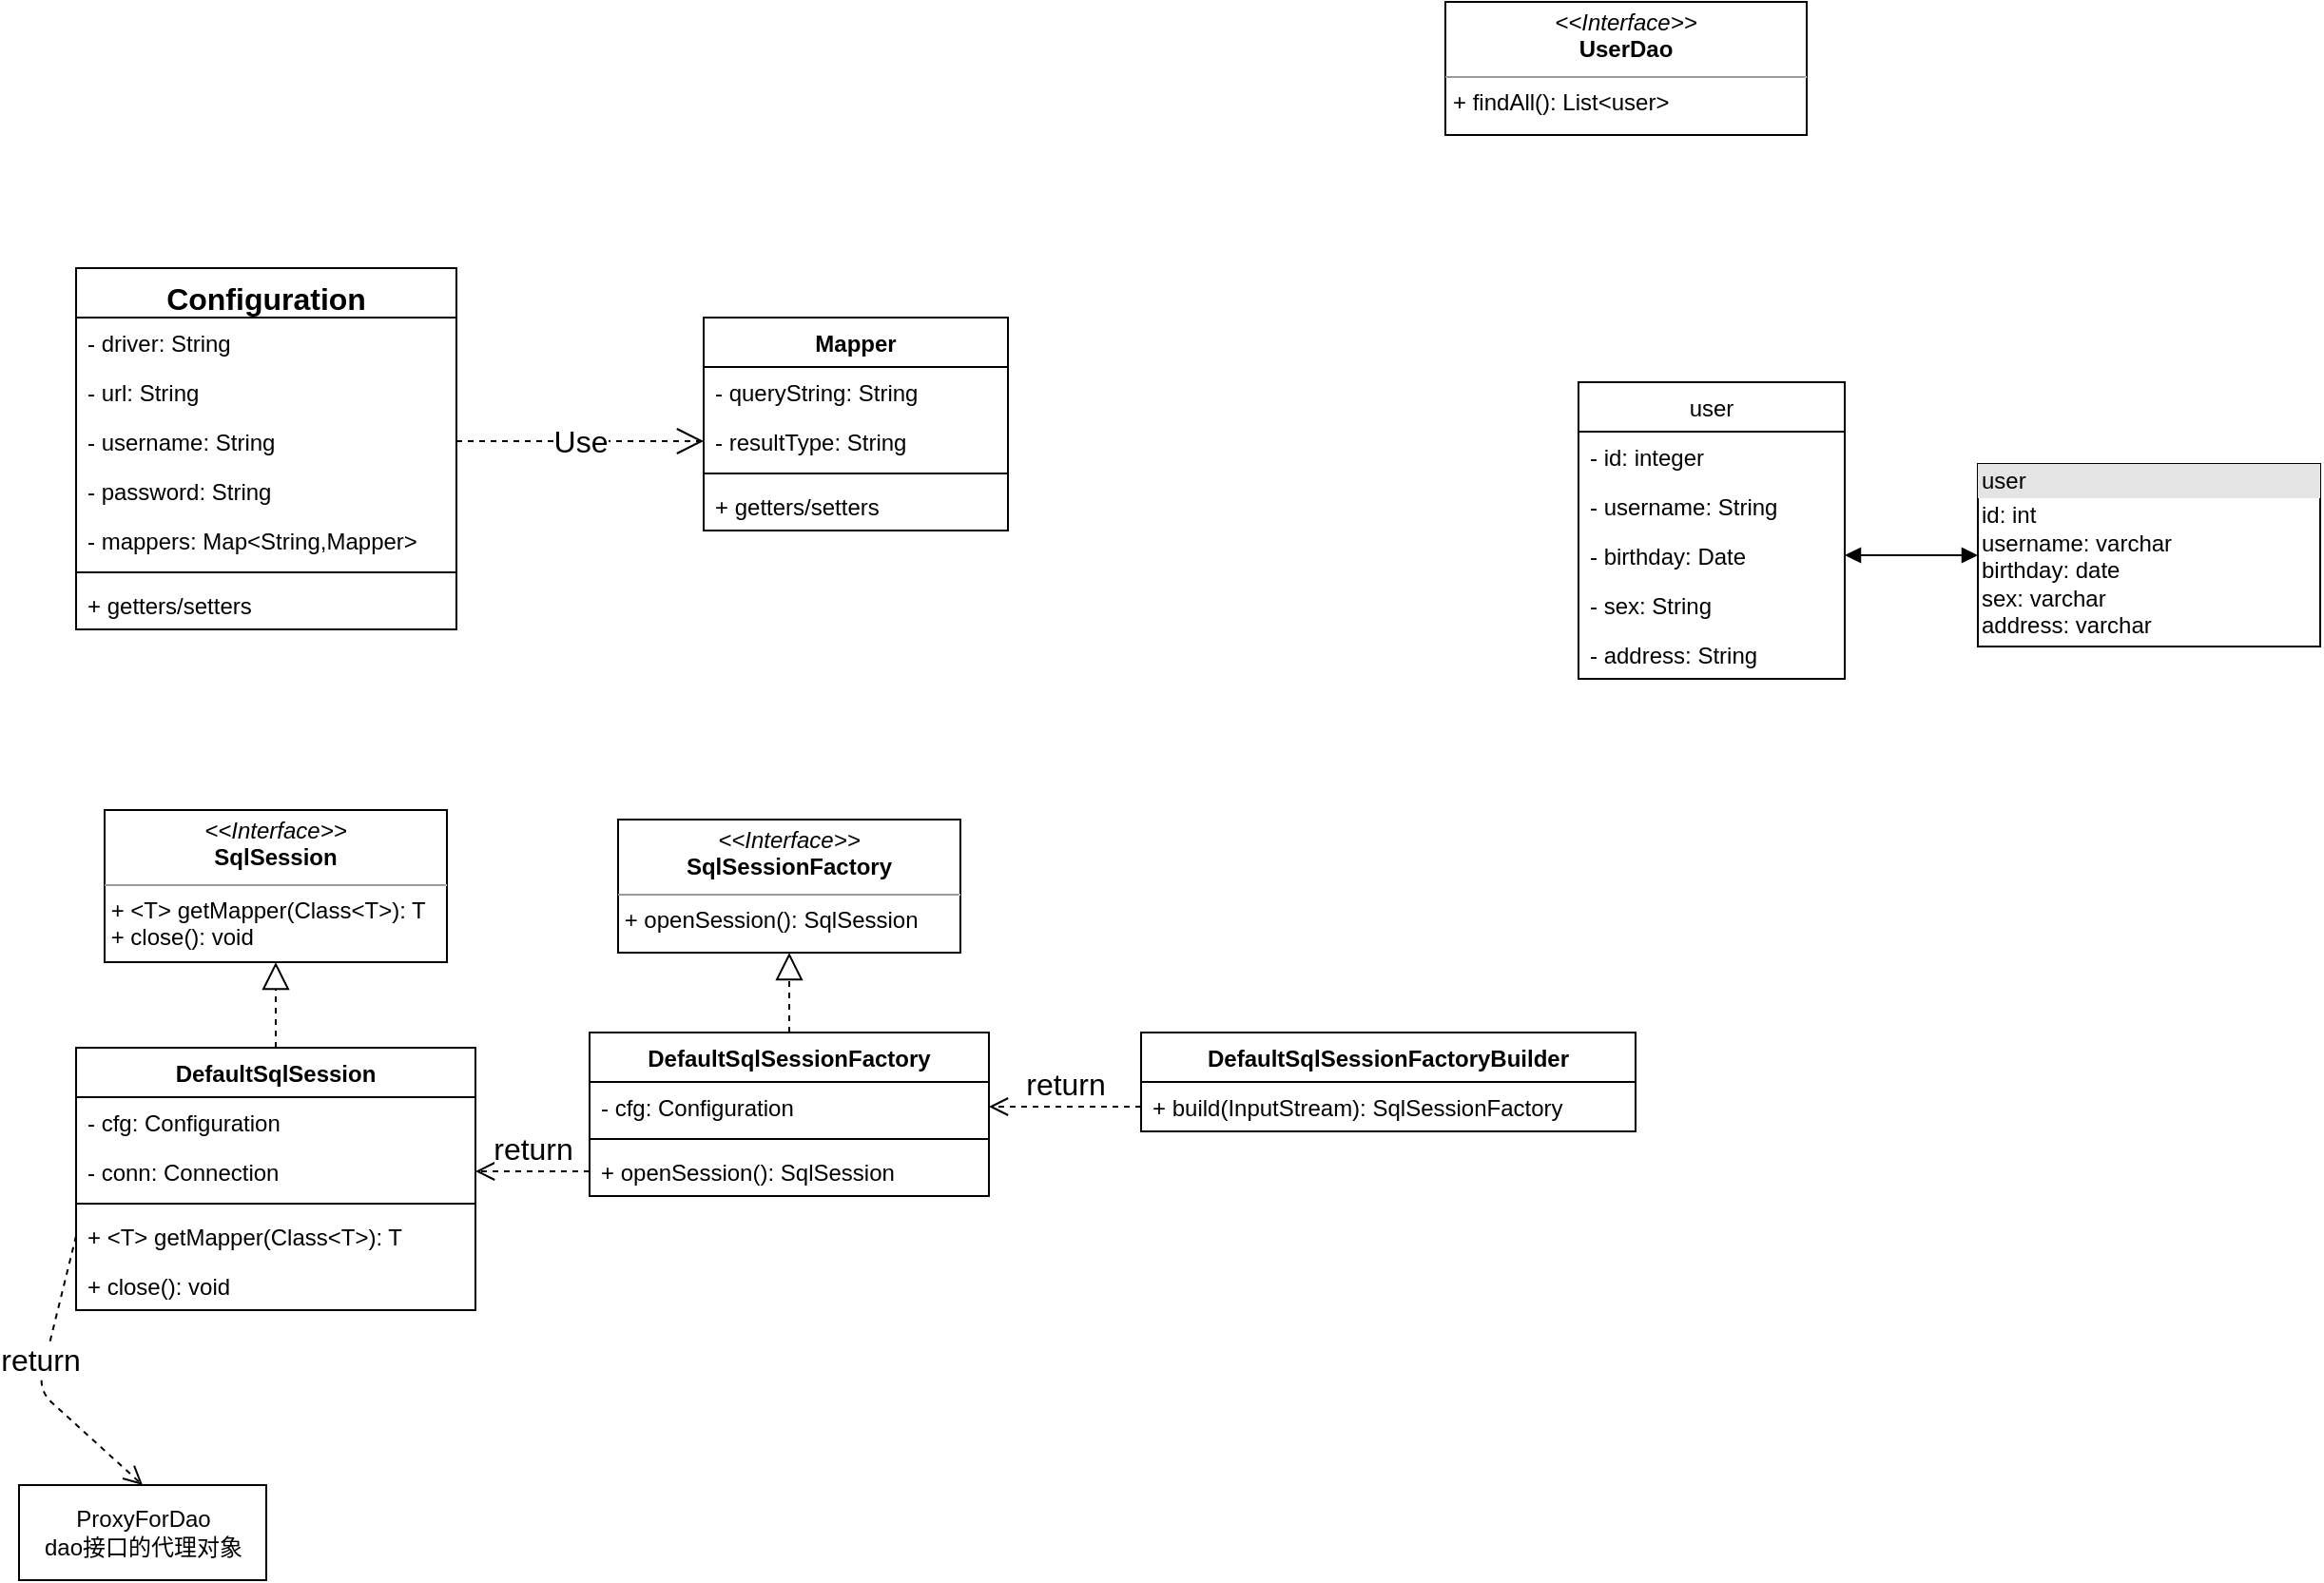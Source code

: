 <mxfile version="12.6.5" type="device"><diagram name="Page-1" id="9f46799a-70d6-7492-0946-bef42562c5a5"><mxGraphModel dx="740" dy="480" grid="1" gridSize="10" guides="1" tooltips="1" connect="1" arrows="1" fold="1" page="1" pageScale="1" pageWidth="1390" pageHeight="980" background="#ffffff" math="0" shadow="0"><root><mxCell id="0"/><mxCell id="1" parent="0"/><mxCell id="4ibecpYtbdyCECvs_8Fl-6" value="Configuration" style="swimlane;fontStyle=1;align=center;verticalAlign=top;childLayout=stackLayout;horizontal=1;startSize=26;horizontalStack=0;resizeParent=1;resizeParentMax=0;resizeLast=0;collapsible=1;marginBottom=0;fontSize=16;" vertex="1" parent="1"><mxGeometry x="80" y="180" width="200" height="190" as="geometry"><mxRectangle x="300" y="260" width="140" height="26" as="alternateBounds"/></mxGeometry></mxCell><mxCell id="4ibecpYtbdyCECvs_8Fl-7" value="- driver: String" style="text;strokeColor=none;fillColor=none;align=left;verticalAlign=top;spacingLeft=4;spacingRight=4;overflow=hidden;rotatable=0;points=[[0,0.5],[1,0.5]];portConstraint=eastwest;" vertex="1" parent="4ibecpYtbdyCECvs_8Fl-6"><mxGeometry y="26" width="200" height="26" as="geometry"/></mxCell><mxCell id="4ibecpYtbdyCECvs_8Fl-13" value="- url: String" style="text;strokeColor=none;fillColor=none;align=left;verticalAlign=top;spacingLeft=4;spacingRight=4;overflow=hidden;rotatable=0;points=[[0,0.5],[1,0.5]];portConstraint=eastwest;" vertex="1" parent="4ibecpYtbdyCECvs_8Fl-6"><mxGeometry y="52" width="200" height="26" as="geometry"/></mxCell><mxCell id="4ibecpYtbdyCECvs_8Fl-14" value="- username: String" style="text;strokeColor=none;fillColor=none;align=left;verticalAlign=top;spacingLeft=4;spacingRight=4;overflow=hidden;rotatable=0;points=[[0,0.5],[1,0.5]];portConstraint=eastwest;" vertex="1" parent="4ibecpYtbdyCECvs_8Fl-6"><mxGeometry y="78" width="200" height="26" as="geometry"/></mxCell><mxCell id="4ibecpYtbdyCECvs_8Fl-15" value="- password: String" style="text;strokeColor=none;fillColor=none;align=left;verticalAlign=top;spacingLeft=4;spacingRight=4;overflow=hidden;rotatable=0;points=[[0,0.5],[1,0.5]];portConstraint=eastwest;" vertex="1" parent="4ibecpYtbdyCECvs_8Fl-6"><mxGeometry y="104" width="200" height="26" as="geometry"/></mxCell><mxCell id="4ibecpYtbdyCECvs_8Fl-16" value="- mappers: Map&lt;String,Mapper&gt;" style="text;strokeColor=none;fillColor=none;align=left;verticalAlign=top;spacingLeft=4;spacingRight=4;overflow=hidden;rotatable=0;points=[[0,0.5],[1,0.5]];portConstraint=eastwest;" vertex="1" parent="4ibecpYtbdyCECvs_8Fl-6"><mxGeometry y="130" width="200" height="26" as="geometry"/></mxCell><mxCell id="4ibecpYtbdyCECvs_8Fl-8" value="" style="line;strokeWidth=1;fillColor=none;align=left;verticalAlign=middle;spacingTop=-1;spacingLeft=3;spacingRight=3;rotatable=0;labelPosition=right;points=[];portConstraint=eastwest;" vertex="1" parent="4ibecpYtbdyCECvs_8Fl-6"><mxGeometry y="156" width="200" height="8" as="geometry"/></mxCell><mxCell id="4ibecpYtbdyCECvs_8Fl-9" value="+ getters/setters" style="text;strokeColor=none;fillColor=none;align=left;verticalAlign=top;spacingLeft=4;spacingRight=4;overflow=hidden;rotatable=0;points=[[0,0.5],[1,0.5]];portConstraint=eastwest;" vertex="1" parent="4ibecpYtbdyCECvs_8Fl-6"><mxGeometry y="164" width="200" height="26" as="geometry"/></mxCell><mxCell id="4ibecpYtbdyCECvs_8Fl-17" value="Mapper" style="swimlane;fontStyle=1;align=center;verticalAlign=top;childLayout=stackLayout;horizontal=1;startSize=26;horizontalStack=0;resizeParent=1;resizeParentMax=0;resizeLast=0;collapsible=1;marginBottom=0;" vertex="1" parent="1"><mxGeometry x="410" y="206" width="160" height="112" as="geometry"><mxRectangle x="330" y="40" width="80" height="26" as="alternateBounds"/></mxGeometry></mxCell><mxCell id="4ibecpYtbdyCECvs_8Fl-18" value="- queryString: String" style="text;strokeColor=none;fillColor=none;align=left;verticalAlign=top;spacingLeft=4;spacingRight=4;overflow=hidden;rotatable=0;points=[[0,0.5],[1,0.5]];portConstraint=eastwest;" vertex="1" parent="4ibecpYtbdyCECvs_8Fl-17"><mxGeometry y="26" width="160" height="26" as="geometry"/></mxCell><mxCell id="4ibecpYtbdyCECvs_8Fl-21" value="- resultType: String" style="text;strokeColor=none;fillColor=none;align=left;verticalAlign=top;spacingLeft=4;spacingRight=4;overflow=hidden;rotatable=0;points=[[0,0.5],[1,0.5]];portConstraint=eastwest;" vertex="1" parent="4ibecpYtbdyCECvs_8Fl-17"><mxGeometry y="52" width="160" height="26" as="geometry"/></mxCell><mxCell id="4ibecpYtbdyCECvs_8Fl-19" value="" style="line;strokeWidth=1;fillColor=none;align=left;verticalAlign=middle;spacingTop=-1;spacingLeft=3;spacingRight=3;rotatable=0;labelPosition=right;points=[];portConstraint=eastwest;" vertex="1" parent="4ibecpYtbdyCECvs_8Fl-17"><mxGeometry y="78" width="160" height="8" as="geometry"/></mxCell><mxCell id="4ibecpYtbdyCECvs_8Fl-22" value="+ getters/setters" style="text;strokeColor=none;fillColor=none;align=left;verticalAlign=top;spacingLeft=4;spacingRight=4;overflow=hidden;rotatable=0;points=[[0,0.5],[1,0.5]];portConstraint=eastwest;" vertex="1" parent="4ibecpYtbdyCECvs_8Fl-17"><mxGeometry y="86" width="160" height="26" as="geometry"/></mxCell><mxCell id="4ibecpYtbdyCECvs_8Fl-26" value="Use" style="endArrow=open;endSize=12;dashed=1;html=1;fontSize=16;entryX=0;entryY=0.5;entryDx=0;entryDy=0;exitX=1;exitY=0.5;exitDx=0;exitDy=0;" edge="1" parent="1" source="4ibecpYtbdyCECvs_8Fl-14" target="4ibecpYtbdyCECvs_8Fl-21"><mxGeometry width="160" relative="1" as="geometry"><mxPoint x="280" y="270" as="sourcePoint"/><mxPoint x="410" y="270" as="targetPoint"/></mxGeometry></mxCell><mxCell id="4ibecpYtbdyCECvs_8Fl-27" value="&lt;div style=&quot;box-sizing: border-box ; width: 100% ; background: #e4e4e4 ; padding: 2px&quot;&gt;user&lt;/div&gt;&lt;table style=&quot;width: 100% ; font-size: 1em&quot; cellpadding=&quot;2&quot; cellspacing=&quot;0&quot;&gt;&lt;tbody&gt;&lt;tr&gt;&lt;td&gt;id: int&amp;nbsp; &amp;nbsp; &amp;nbsp; &amp;nbsp; &amp;nbsp; &amp;nbsp;&amp;nbsp;&lt;br&gt;username: varchar&lt;br&gt;birthday: date&lt;br&gt;sex: varchar&lt;br&gt;address: varchar&lt;/td&gt;&lt;td&gt;&lt;br&gt;&lt;/td&gt;&lt;/tr&gt;&lt;tr&gt;&lt;td&gt;&lt;br&gt;&lt;/td&gt;&lt;td&gt;&lt;br&gt;&lt;/td&gt;&lt;/tr&gt;&lt;tr&gt;&lt;td&gt;&lt;/td&gt;&lt;td&gt;&lt;br&gt;&lt;/td&gt;&lt;/tr&gt;&lt;/tbody&gt;&lt;/table&gt;" style="verticalAlign=top;align=left;overflow=fill;html=1;fillColor=none;gradientColor=none;" vertex="1" parent="1"><mxGeometry x="1080" y="283" width="180" height="96" as="geometry"/></mxCell><mxCell id="4ibecpYtbdyCECvs_8Fl-28" value="user" style="swimlane;fontStyle=0;childLayout=stackLayout;horizontal=1;startSize=26;fillColor=none;horizontalStack=0;resizeParent=1;resizeParentMax=0;resizeLast=0;collapsible=1;marginBottom=0;" vertex="1" parent="1"><mxGeometry x="870" y="240" width="140" height="156" as="geometry"/></mxCell><mxCell id="4ibecpYtbdyCECvs_8Fl-29" value="- id: integer" style="text;strokeColor=none;fillColor=none;align=left;verticalAlign=top;spacingLeft=4;spacingRight=4;overflow=hidden;rotatable=0;points=[[0,0.5],[1,0.5]];portConstraint=eastwest;" vertex="1" parent="4ibecpYtbdyCECvs_8Fl-28"><mxGeometry y="26" width="140" height="26" as="geometry"/></mxCell><mxCell id="4ibecpYtbdyCECvs_8Fl-30" value="- username: String" style="text;strokeColor=none;fillColor=none;align=left;verticalAlign=top;spacingLeft=4;spacingRight=4;overflow=hidden;rotatable=0;points=[[0,0.5],[1,0.5]];portConstraint=eastwest;" vertex="1" parent="4ibecpYtbdyCECvs_8Fl-28"><mxGeometry y="52" width="140" height="26" as="geometry"/></mxCell><mxCell id="4ibecpYtbdyCECvs_8Fl-31" value="- birthday: Date" style="text;strokeColor=none;fillColor=none;align=left;verticalAlign=top;spacingLeft=4;spacingRight=4;overflow=hidden;rotatable=0;points=[[0,0.5],[1,0.5]];portConstraint=eastwest;" vertex="1" parent="4ibecpYtbdyCECvs_8Fl-28"><mxGeometry y="78" width="140" height="26" as="geometry"/></mxCell><mxCell id="4ibecpYtbdyCECvs_8Fl-32" value="- sex: String" style="text;strokeColor=none;fillColor=none;align=left;verticalAlign=top;spacingLeft=4;spacingRight=4;overflow=hidden;rotatable=0;points=[[0,0.5],[1,0.5]];portConstraint=eastwest;" vertex="1" parent="4ibecpYtbdyCECvs_8Fl-28"><mxGeometry y="104" width="140" height="26" as="geometry"/></mxCell><mxCell id="4ibecpYtbdyCECvs_8Fl-33" value="- address: String" style="text;strokeColor=none;fillColor=none;align=left;verticalAlign=top;spacingLeft=4;spacingRight=4;overflow=hidden;rotatable=0;points=[[0,0.5],[1,0.5]];portConstraint=eastwest;" vertex="1" parent="4ibecpYtbdyCECvs_8Fl-28"><mxGeometry y="130" width="140" height="26" as="geometry"/></mxCell><mxCell id="4ibecpYtbdyCECvs_8Fl-36" value="DefaultSqlSession" style="swimlane;fontStyle=1;align=center;verticalAlign=top;childLayout=stackLayout;horizontal=1;startSize=26;horizontalStack=0;resizeParent=1;resizeParentMax=0;resizeLast=0;collapsible=1;marginBottom=0;fillColor=none;gradientColor=none;" vertex="1" parent="1"><mxGeometry x="80" y="590" width="210" height="138" as="geometry"/></mxCell><mxCell id="4ibecpYtbdyCECvs_8Fl-37" value="- cfg: Configuration" style="text;strokeColor=none;fillColor=none;align=left;verticalAlign=top;spacingLeft=4;spacingRight=4;overflow=hidden;rotatable=0;points=[[0,0.5],[1,0.5]];portConstraint=eastwest;" vertex="1" parent="4ibecpYtbdyCECvs_8Fl-36"><mxGeometry y="26" width="210" height="26" as="geometry"/></mxCell><mxCell id="4ibecpYtbdyCECvs_8Fl-40" value="- conn: Connection" style="text;strokeColor=none;fillColor=none;align=left;verticalAlign=top;spacingLeft=4;spacingRight=4;overflow=hidden;rotatable=0;points=[[0,0.5],[1,0.5]];portConstraint=eastwest;" vertex="1" parent="4ibecpYtbdyCECvs_8Fl-36"><mxGeometry y="52" width="210" height="26" as="geometry"/></mxCell><mxCell id="4ibecpYtbdyCECvs_8Fl-38" value="" style="line;strokeWidth=1;fillColor=none;align=left;verticalAlign=middle;spacingTop=-1;spacingLeft=3;spacingRight=3;rotatable=0;labelPosition=right;points=[];portConstraint=eastwest;" vertex="1" parent="4ibecpYtbdyCECvs_8Fl-36"><mxGeometry y="78" width="210" height="8" as="geometry"/></mxCell><mxCell id="4ibecpYtbdyCECvs_8Fl-39" value="+ &lt;T&gt; getMapper(Class&lt;T&gt;): T" style="text;strokeColor=none;fillColor=none;align=left;verticalAlign=top;spacingLeft=4;spacingRight=4;overflow=hidden;rotatable=0;points=[[0,0.5],[1,0.5]];portConstraint=eastwest;" vertex="1" parent="4ibecpYtbdyCECvs_8Fl-36"><mxGeometry y="86" width="210" height="26" as="geometry"/></mxCell><mxCell id="4ibecpYtbdyCECvs_8Fl-41" value="+ close(): void" style="text;strokeColor=none;fillColor=none;align=left;verticalAlign=top;spacingLeft=4;spacingRight=4;overflow=hidden;rotatable=0;points=[[0,0.5],[1,0.5]];portConstraint=eastwest;" vertex="1" parent="4ibecpYtbdyCECvs_8Fl-36"><mxGeometry y="112" width="210" height="26" as="geometry"/></mxCell><mxCell id="4ibecpYtbdyCECvs_8Fl-42" value="" style="endArrow=block;dashed=1;endFill=0;endSize=12;html=1;fontSize=16;exitX=0.5;exitY=0;exitDx=0;exitDy=0;entryX=0.5;entryY=1;entryDx=0;entryDy=0;" edge="1" parent="1" source="4ibecpYtbdyCECvs_8Fl-36" target="4ibecpYtbdyCECvs_8Fl-58"><mxGeometry width="160" relative="1" as="geometry"><mxPoint x="80" y="750" as="sourcePoint"/><mxPoint x="185" y="530" as="targetPoint"/></mxGeometry></mxCell><mxCell id="4ibecpYtbdyCECvs_8Fl-43" value="DefaultSqlSessionFactory" style="swimlane;fontStyle=1;align=center;verticalAlign=top;childLayout=stackLayout;horizontal=1;startSize=26;horizontalStack=0;resizeParent=1;resizeParentMax=0;resizeLast=0;collapsible=1;marginBottom=0;fillColor=none;gradientColor=none;" vertex="1" parent="1"><mxGeometry x="350" y="582" width="210" height="86" as="geometry"/></mxCell><mxCell id="4ibecpYtbdyCECvs_8Fl-44" value="- cfg: Configuration" style="text;strokeColor=none;fillColor=none;align=left;verticalAlign=top;spacingLeft=4;spacingRight=4;overflow=hidden;rotatable=0;points=[[0,0.5],[1,0.5]];portConstraint=eastwest;" vertex="1" parent="4ibecpYtbdyCECvs_8Fl-43"><mxGeometry y="26" width="210" height="26" as="geometry"/></mxCell><mxCell id="4ibecpYtbdyCECvs_8Fl-46" value="" style="line;strokeWidth=1;fillColor=none;align=left;verticalAlign=middle;spacingTop=-1;spacingLeft=3;spacingRight=3;rotatable=0;labelPosition=right;points=[];portConstraint=eastwest;" vertex="1" parent="4ibecpYtbdyCECvs_8Fl-43"><mxGeometry y="52" width="210" height="8" as="geometry"/></mxCell><mxCell id="4ibecpYtbdyCECvs_8Fl-47" value="+ openSession(): SqlSession" style="text;strokeColor=none;fillColor=none;align=left;verticalAlign=top;spacingLeft=4;spacingRight=4;overflow=hidden;rotatable=0;points=[[0,0.5],[1,0.5]];portConstraint=eastwest;" vertex="1" parent="4ibecpYtbdyCECvs_8Fl-43"><mxGeometry y="60" width="210" height="26" as="geometry"/></mxCell><mxCell id="4ibecpYtbdyCECvs_8Fl-49" value="" style="endArrow=block;dashed=1;endFill=0;endSize=12;html=1;fontSize=16;entryX=0.5;entryY=1;entryDx=0;entryDy=0;exitX=0.5;exitY=0;exitDx=0;exitDy=0;" edge="1" parent="1" source="4ibecpYtbdyCECvs_8Fl-43" target="4ibecpYtbdyCECvs_8Fl-61"><mxGeometry width="160" relative="1" as="geometry"><mxPoint x="450" y="590" as="sourcePoint"/><mxPoint x="455" y="530" as="targetPoint"/></mxGeometry></mxCell><mxCell id="4ibecpYtbdyCECvs_8Fl-51" value="DefaultSqlSessionFactoryBuilder" style="swimlane;fontStyle=1;align=center;verticalAlign=top;childLayout=stackLayout;horizontal=1;startSize=26;horizontalStack=0;resizeParent=1;resizeParentMax=0;resizeLast=0;collapsible=1;marginBottom=0;fillColor=none;gradientColor=none;" vertex="1" parent="1"><mxGeometry x="640" y="582" width="260" height="52" as="geometry"/></mxCell><mxCell id="4ibecpYtbdyCECvs_8Fl-54" value="+ build(InputStream): SqlSessionFactory" style="text;strokeColor=none;fillColor=none;align=left;verticalAlign=top;spacingLeft=4;spacingRight=4;overflow=hidden;rotatable=0;points=[[0,0.5],[1,0.5]];portConstraint=eastwest;" vertex="1" parent="4ibecpYtbdyCECvs_8Fl-51"><mxGeometry y="26" width="260" height="26" as="geometry"/></mxCell><mxCell id="4ibecpYtbdyCECvs_8Fl-58" value="&lt;p style=&quot;margin: 0px ; margin-top: 4px ; text-align: center&quot;&gt;&lt;i&gt;&amp;lt;&amp;lt;Interface&amp;gt;&amp;gt;&lt;/i&gt;&lt;br&gt;&lt;b&gt;SqlSession&lt;/b&gt;&lt;br&gt;&lt;/p&gt;&lt;hr size=&quot;1&quot;&gt;&lt;p style=&quot;margin: 0px ; margin-left: 4px&quot;&gt;&lt;/p&gt;&amp;nbsp;+ &amp;lt;T&amp;gt; getMapper(Class&amp;lt;T&amp;gt;): T&lt;br&gt;&lt;span&gt;&amp;nbsp;+ close(): void&lt;/span&gt;" style="verticalAlign=top;align=left;overflow=fill;fontSize=12;fontFamily=Helvetica;html=1;fillColor=none;gradientColor=none;" vertex="1" parent="1"><mxGeometry x="95" y="465" width="180" height="80" as="geometry"/></mxCell><mxCell id="4ibecpYtbdyCECvs_8Fl-61" value="&lt;p style=&quot;margin: 0px ; margin-top: 4px ; text-align: center&quot;&gt;&lt;i&gt;&amp;lt;&amp;lt;Interface&amp;gt;&amp;gt;&lt;/i&gt;&lt;br&gt;&lt;b&gt;SqlSessionFactory&lt;/b&gt;&lt;br&gt;&lt;/p&gt;&lt;hr size=&quot;1&quot;&gt;&lt;p style=&quot;margin: 0px ; margin-left: 4px&quot;&gt;&lt;/p&gt;&amp;nbsp;+ openSession(): SqlSession" style="verticalAlign=top;align=left;overflow=fill;fontSize=12;fontFamily=Helvetica;html=1;fillColor=none;gradientColor=none;" vertex="1" parent="1"><mxGeometry x="365" y="470" width="180" height="70" as="geometry"/></mxCell><mxCell id="4ibecpYtbdyCECvs_8Fl-62" value="return" style="html=1;verticalAlign=bottom;endArrow=open;dashed=1;endSize=8;fontSize=16;exitX=0;exitY=0.5;exitDx=0;exitDy=0;entryX=1;entryY=0.5;entryDx=0;entryDy=0;" edge="1" parent="1" source="4ibecpYtbdyCECvs_8Fl-54" target="4ibecpYtbdyCECvs_8Fl-44"><mxGeometry relative="1" as="geometry"><mxPoint x="650" y="690" as="sourcePoint"/><mxPoint x="570" y="690" as="targetPoint"/></mxGeometry></mxCell><mxCell id="4ibecpYtbdyCECvs_8Fl-63" value="return" style="html=1;verticalAlign=bottom;endArrow=open;dashed=1;endSize=8;fontSize=16;exitX=0;exitY=0.5;exitDx=0;exitDy=0;entryX=1;entryY=0.5;entryDx=0;entryDy=0;" edge="1" parent="1" source="4ibecpYtbdyCECvs_8Fl-47" target="4ibecpYtbdyCECvs_8Fl-40"><mxGeometry relative="1" as="geometry"><mxPoint x="380.0" y="700" as="sourcePoint"/><mxPoint x="300" y="700" as="targetPoint"/></mxGeometry></mxCell><mxCell id="4ibecpYtbdyCECvs_8Fl-64" value="ProxyForDao&lt;br&gt;dao接口的代理对象" style="html=1;fillColor=none;gradientColor=none;" vertex="1" parent="1"><mxGeometry x="50" y="820" width="130" height="50" as="geometry"/></mxCell><mxCell id="4ibecpYtbdyCECvs_8Fl-65" value="return" style="html=1;verticalAlign=bottom;endArrow=open;dashed=1;endSize=8;fontSize=16;entryX=0.5;entryY=0;entryDx=0;entryDy=0;exitX=0;exitY=0.5;exitDx=0;exitDy=0;" edge="1" parent="1" source="4ibecpYtbdyCECvs_8Fl-39" target="4ibecpYtbdyCECvs_8Fl-64"><mxGeometry relative="1" as="geometry"><mxPoint x="360" y="665.0" as="sourcePoint"/><mxPoint x="300" y="665.0" as="targetPoint"/><Array as="points"><mxPoint x="60" y="770"/></Array></mxGeometry></mxCell><mxCell id="4ibecpYtbdyCECvs_8Fl-67" value="" style="endArrow=block;startArrow=block;endFill=1;startFill=1;html=1;fontSize=16;exitX=1;exitY=0.5;exitDx=0;exitDy=0;entryX=0;entryY=0.5;entryDx=0;entryDy=0;" edge="1" parent="1" source="4ibecpYtbdyCECvs_8Fl-31" target="4ibecpYtbdyCECvs_8Fl-27"><mxGeometry width="160" relative="1" as="geometry"><mxPoint x="890" y="464" as="sourcePoint"/><mxPoint x="1050" y="464" as="targetPoint"/></mxGeometry></mxCell><mxCell id="4ibecpYtbdyCECvs_8Fl-68" value="&lt;p style=&quot;margin: 0px ; margin-top: 4px ; text-align: center&quot;&gt;&lt;i&gt;&amp;lt;&amp;lt;Interface&amp;gt;&amp;gt;&lt;/i&gt;&lt;br&gt;&lt;b&gt;UserDao&lt;/b&gt;&lt;/p&gt;&lt;hr size=&quot;1&quot;&gt;&lt;p style=&quot;margin: 0px ; margin-left: 4px&quot;&gt;&lt;/p&gt;&lt;p style=&quot;margin: 0px ; margin-left: 4px&quot;&gt;+ findAll(): List&amp;lt;user&amp;gt;&lt;br&gt;&lt;br&gt;&lt;/p&gt;" style="verticalAlign=top;align=left;overflow=fill;fontSize=12;fontFamily=Helvetica;html=1;fillColor=none;gradientColor=none;" vertex="1" parent="1"><mxGeometry x="800" y="40" width="190" height="70" as="geometry"/></mxCell></root></mxGraphModel></diagram></mxfile>